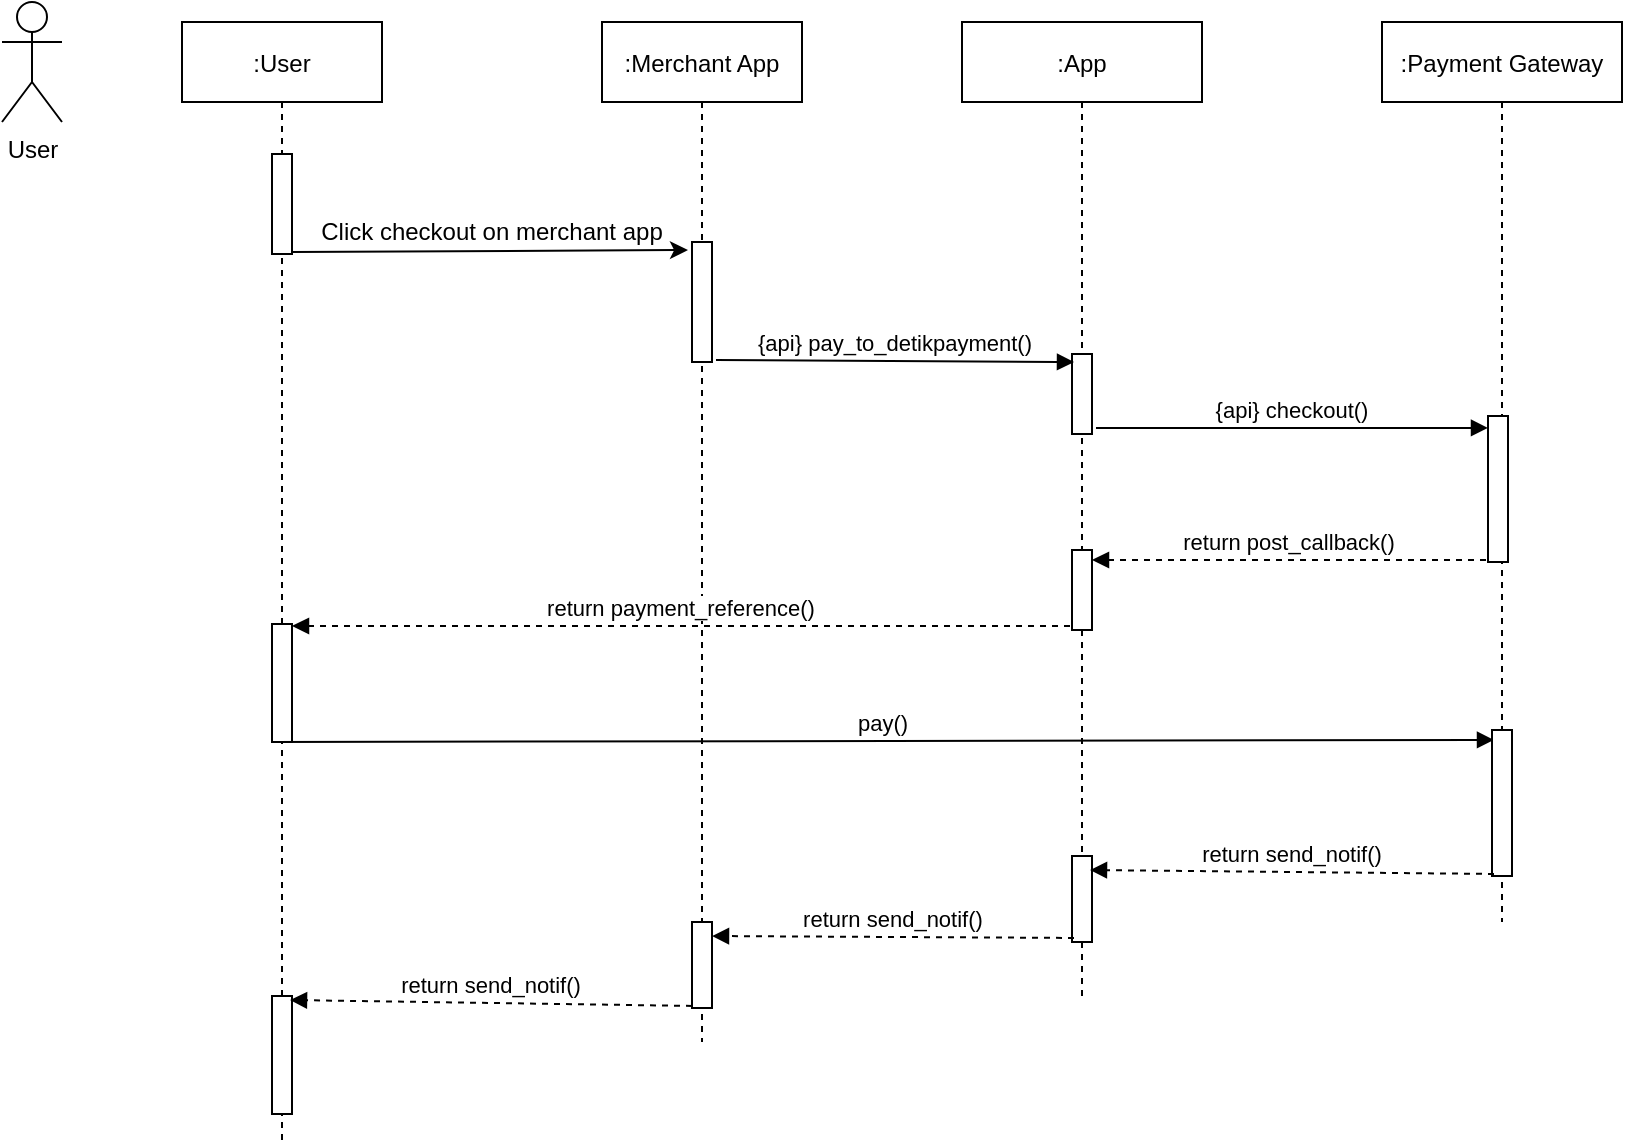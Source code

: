 <mxfile version="21.5.0" type="device">
  <diagram id="kgpKYQtTHZ0yAKxKKP6v" name="Page-1">
    <mxGraphModel dx="954" dy="534" grid="1" gridSize="10" guides="1" tooltips="1" connect="1" arrows="1" fold="1" page="1" pageScale="1" pageWidth="850" pageHeight="1100" math="0" shadow="0">
      <root>
        <mxCell id="0" />
        <mxCell id="1" parent="0" />
        <mxCell id="3nuBFxr9cyL0pnOWT2aG-1" value=":User" style="shape=umlLifeline;perimeter=lifelinePerimeter;container=1;collapsible=0;recursiveResize=0;rounded=0;shadow=0;strokeWidth=1;" parent="1" vertex="1">
          <mxGeometry x="120" y="80" width="100" height="560" as="geometry" />
        </mxCell>
        <mxCell id="3nuBFxr9cyL0pnOWT2aG-2" value="" style="points=[];perimeter=orthogonalPerimeter;rounded=0;shadow=0;strokeWidth=1;" parent="3nuBFxr9cyL0pnOWT2aG-1" vertex="1">
          <mxGeometry x="45" y="66" width="10" height="50" as="geometry" />
        </mxCell>
        <mxCell id="b4C4YBzrgfsNjFejw_3Q-19" value="" style="points=[];perimeter=orthogonalPerimeter;rounded=0;shadow=0;strokeWidth=1;" parent="3nuBFxr9cyL0pnOWT2aG-1" vertex="1">
          <mxGeometry x="45" y="487" width="10" height="59" as="geometry" />
        </mxCell>
        <mxCell id="3nuBFxr9cyL0pnOWT2aG-5" value=":App" style="shape=umlLifeline;perimeter=lifelinePerimeter;container=1;collapsible=0;recursiveResize=0;rounded=0;shadow=0;strokeWidth=1;" parent="1" vertex="1">
          <mxGeometry x="510" y="80" width="120" height="490" as="geometry" />
        </mxCell>
        <mxCell id="p9ofNzFv0D4uH2ADNaXC-24" value="" style="points=[];perimeter=orthogonalPerimeter;rounded=0;shadow=0;strokeWidth=1;" parent="3nuBFxr9cyL0pnOWT2aG-5" vertex="1">
          <mxGeometry x="55" y="166" width="10" height="40" as="geometry" />
        </mxCell>
        <mxCell id="b4C4YBzrgfsNjFejw_3Q-9" value="" style="points=[];perimeter=orthogonalPerimeter;rounded=0;shadow=0;strokeWidth=1;" parent="3nuBFxr9cyL0pnOWT2aG-5" vertex="1">
          <mxGeometry x="55" y="264" width="10" height="40" as="geometry" />
        </mxCell>
        <mxCell id="p9ofNzFv0D4uH2ADNaXC-1" value="User" style="shape=umlActor;verticalLabelPosition=bottom;verticalAlign=top;html=1;outlineConnect=0;" parent="1" vertex="1">
          <mxGeometry x="30" y="70" width="30" height="60" as="geometry" />
        </mxCell>
        <mxCell id="p9ofNzFv0D4uH2ADNaXC-17" value=":Merchant App" style="shape=umlLifeline;perimeter=lifelinePerimeter;container=1;collapsible=0;recursiveResize=0;rounded=0;shadow=0;strokeWidth=1;" parent="1" vertex="1">
          <mxGeometry x="330" y="80" width="100" height="510" as="geometry" />
        </mxCell>
        <mxCell id="p9ofNzFv0D4uH2ADNaXC-18" value="" style="points=[];perimeter=orthogonalPerimeter;rounded=0;shadow=0;strokeWidth=1;" parent="p9ofNzFv0D4uH2ADNaXC-17" vertex="1">
          <mxGeometry x="45" y="110" width="10" height="60" as="geometry" />
        </mxCell>
        <mxCell id="p9ofNzFv0D4uH2ADNaXC-29" value="" style="points=[];perimeter=orthogonalPerimeter;rounded=0;shadow=0;strokeWidth=1;" parent="1" vertex="1">
          <mxGeometry x="165" y="381" width="10" height="59" as="geometry" />
        </mxCell>
        <mxCell id="b4C4YBzrgfsNjFejw_3Q-1" value=":Payment Gateway" style="shape=umlLifeline;perimeter=lifelinePerimeter;container=1;collapsible=0;recursiveResize=0;rounded=0;shadow=0;strokeWidth=1;" parent="1" vertex="1">
          <mxGeometry x="720" y="80" width="120" height="450" as="geometry" />
        </mxCell>
        <mxCell id="b4C4YBzrgfsNjFejw_3Q-2" value="" style="points=[];perimeter=orthogonalPerimeter;rounded=0;shadow=0;strokeWidth=1;" parent="b4C4YBzrgfsNjFejw_3Q-1" vertex="1">
          <mxGeometry x="53" y="197" width="10" height="73" as="geometry" />
        </mxCell>
        <mxCell id="b4C4YBzrgfsNjFejw_3Q-3" value="" style="endArrow=classic;html=1;rounded=0;exitX=1;exitY=0.98;exitDx=0;exitDy=0;exitPerimeter=0;entryX=-0.2;entryY=0.067;entryDx=0;entryDy=0;entryPerimeter=0;" parent="1" source="3nuBFxr9cyL0pnOWT2aG-2" target="p9ofNzFv0D4uH2ADNaXC-18" edge="1">
          <mxGeometry width="50" height="50" relative="1" as="geometry">
            <mxPoint x="400" y="300" as="sourcePoint" />
            <mxPoint x="370" y="195" as="targetPoint" />
          </mxGeometry>
        </mxCell>
        <mxCell id="b4C4YBzrgfsNjFejw_3Q-4" value="Click checkout on merchant app" style="text;html=1;strokeColor=none;fillColor=none;align=center;verticalAlign=middle;whiteSpace=wrap;rounded=0;" parent="1" vertex="1">
          <mxGeometry x="180" y="170" width="190" height="30" as="geometry" />
        </mxCell>
        <mxCell id="b4C4YBzrgfsNjFejw_3Q-6" value="{api} pay_to_detikpayment()" style="verticalAlign=bottom;endArrow=block;entryX=0.1;entryY=0.1;shadow=0;strokeWidth=1;exitX=1.2;exitY=0.983;exitDx=0;exitDy=0;exitPerimeter=0;entryDx=0;entryDy=0;entryPerimeter=0;" parent="1" source="p9ofNzFv0D4uH2ADNaXC-18" target="p9ofNzFv0D4uH2ADNaXC-24" edge="1">
          <mxGeometry relative="1" as="geometry">
            <mxPoint x="505" y="200" as="sourcePoint" />
            <mxPoint x="110" y="200" as="targetPoint" />
          </mxGeometry>
        </mxCell>
        <mxCell id="b4C4YBzrgfsNjFejw_3Q-7" value="{api} checkout()" style="verticalAlign=bottom;endArrow=block;shadow=0;strokeWidth=1;exitX=1.2;exitY=0.925;exitDx=0;exitDy=0;exitPerimeter=0;entryX=0;entryY=0.082;entryDx=0;entryDy=0;entryPerimeter=0;" parent="1" source="p9ofNzFv0D4uH2ADNaXC-24" target="b4C4YBzrgfsNjFejw_3Q-2" edge="1">
          <mxGeometry relative="1" as="geometry">
            <mxPoint x="397" y="258.98" as="sourcePoint" />
            <mxPoint x="770" y="283" as="targetPoint" />
          </mxGeometry>
        </mxCell>
        <mxCell id="b4C4YBzrgfsNjFejw_3Q-10" value="return post_callback()" style="verticalAlign=bottom;endArrow=block;shadow=0;strokeWidth=1;exitX=-0.1;exitY=0.986;exitDx=0;exitDy=0;exitPerimeter=0;entryX=1;entryY=0.125;entryDx=0;entryDy=0;entryPerimeter=0;dashed=1;" parent="1" source="b4C4YBzrgfsNjFejw_3Q-2" target="b4C4YBzrgfsNjFejw_3Q-9" edge="1">
          <mxGeometry relative="1" as="geometry">
            <mxPoint x="587" y="293" as="sourcePoint" />
            <mxPoint x="783" y="292.986" as="targetPoint" />
          </mxGeometry>
        </mxCell>
        <mxCell id="b4C4YBzrgfsNjFejw_3Q-12" value="return payment_reference()" style="verticalAlign=bottom;endArrow=block;shadow=0;strokeWidth=1;exitX=-0.1;exitY=0.95;exitDx=0;exitDy=0;exitPerimeter=0;dashed=1;" parent="1" source="b4C4YBzrgfsNjFejw_3Q-9" target="p9ofNzFv0D4uH2ADNaXC-29" edge="1">
          <mxGeometry relative="1" as="geometry">
            <mxPoint x="792" y="368.978" as="sourcePoint" />
            <mxPoint x="180" y="380" as="targetPoint" />
          </mxGeometry>
        </mxCell>
        <mxCell id="b4C4YBzrgfsNjFejw_3Q-13" value="pay()" style="verticalAlign=bottom;endArrow=block;entryX=0.1;entryY=0.068;shadow=0;strokeWidth=1;exitX=1.2;exitY=0.983;exitDx=0;exitDy=0;exitPerimeter=0;entryDx=0;entryDy=0;entryPerimeter=0;" parent="1" target="b4C4YBzrgfsNjFejw_3Q-14" edge="1">
          <mxGeometry relative="1" as="geometry">
            <mxPoint x="165" y="440" as="sourcePoint" />
            <mxPoint x="344" y="441.02" as="targetPoint" />
          </mxGeometry>
        </mxCell>
        <mxCell id="b4C4YBzrgfsNjFejw_3Q-14" value="" style="points=[];perimeter=orthogonalPerimeter;rounded=0;shadow=0;strokeWidth=1;" parent="1" vertex="1">
          <mxGeometry x="775" y="434" width="10" height="73" as="geometry" />
        </mxCell>
        <mxCell id="b4C4YBzrgfsNjFejw_3Q-15" value="" style="points=[];perimeter=orthogonalPerimeter;rounded=0;shadow=0;strokeWidth=1;" parent="1" vertex="1">
          <mxGeometry x="565" y="497" width="10" height="43" as="geometry" />
        </mxCell>
        <mxCell id="b4C4YBzrgfsNjFejw_3Q-16" value="return send_notif()" style="verticalAlign=bottom;endArrow=block;shadow=0;strokeWidth=1;exitX=0.1;exitY=0.986;exitDx=0;exitDy=0;exitPerimeter=0;entryX=0.9;entryY=0.163;entryDx=0;entryDy=0;entryPerimeter=0;dashed=1;" parent="1" source="b4C4YBzrgfsNjFejw_3Q-14" target="b4C4YBzrgfsNjFejw_3Q-15" edge="1">
          <mxGeometry relative="1" as="geometry">
            <mxPoint x="782" y="358.978" as="sourcePoint" />
            <mxPoint x="585" y="359" as="targetPoint" />
          </mxGeometry>
        </mxCell>
        <mxCell id="b4C4YBzrgfsNjFejw_3Q-17" value="" style="points=[];perimeter=orthogonalPerimeter;rounded=0;shadow=0;strokeWidth=1;" parent="1" vertex="1">
          <mxGeometry x="375" y="530" width="10" height="43" as="geometry" />
        </mxCell>
        <mxCell id="b4C4YBzrgfsNjFejw_3Q-18" value="return send_notif()" style="verticalAlign=bottom;endArrow=block;shadow=0;strokeWidth=1;exitX=0.1;exitY=0.986;exitDx=0;exitDy=0;exitPerimeter=0;dashed=1;entryX=1;entryY=0.163;entryDx=0;entryDy=0;entryPerimeter=0;" parent="1" target="b4C4YBzrgfsNjFejw_3Q-17" edge="1">
          <mxGeometry relative="1" as="geometry">
            <mxPoint x="566" y="537.968" as="sourcePoint" />
            <mxPoint x="400" y="536" as="targetPoint" />
          </mxGeometry>
        </mxCell>
        <mxCell id="b4C4YBzrgfsNjFejw_3Q-20" value="return send_notif()" style="verticalAlign=bottom;endArrow=block;shadow=0;strokeWidth=1;exitX=0.1;exitY=0.986;exitDx=0;exitDy=0;exitPerimeter=0;dashed=1;entryX=0.9;entryY=0.034;entryDx=0;entryDy=0;entryPerimeter=0;" parent="1" target="b4C4YBzrgfsNjFejw_3Q-19" edge="1">
          <mxGeometry relative="1" as="geometry">
            <mxPoint x="375" y="571.958" as="sourcePoint" />
            <mxPoint x="194" y="570.999" as="targetPoint" />
          </mxGeometry>
        </mxCell>
      </root>
    </mxGraphModel>
  </diagram>
</mxfile>
